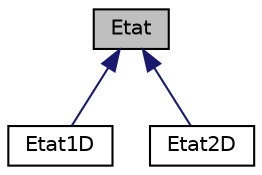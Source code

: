 digraph "Etat"
{
  edge [fontname="Helvetica",fontsize="10",labelfontname="Helvetica",labelfontsize="10"];
  node [fontname="Helvetica",fontsize="10",shape=record];
  Node0 [label="Etat",height=0.2,width=0.4,color="black", fillcolor="grey75", style="filled", fontcolor="black"];
  Node0 -> Node1 [dir="back",color="midnightblue",fontsize="10",style="solid",fontname="Helvetica"];
  Node1 [label="Etat1D",height=0.2,width=0.4,color="black", fillcolor="white", style="filled",URL="$class_etat1_d.html"];
  Node0 -> Node2 [dir="back",color="midnightblue",fontsize="10",style="solid",fontname="Helvetica"];
  Node2 [label="Etat2D",height=0.2,width=0.4,color="black", fillcolor="white", style="filled",URL="$class_etat2_d.html"];
}
